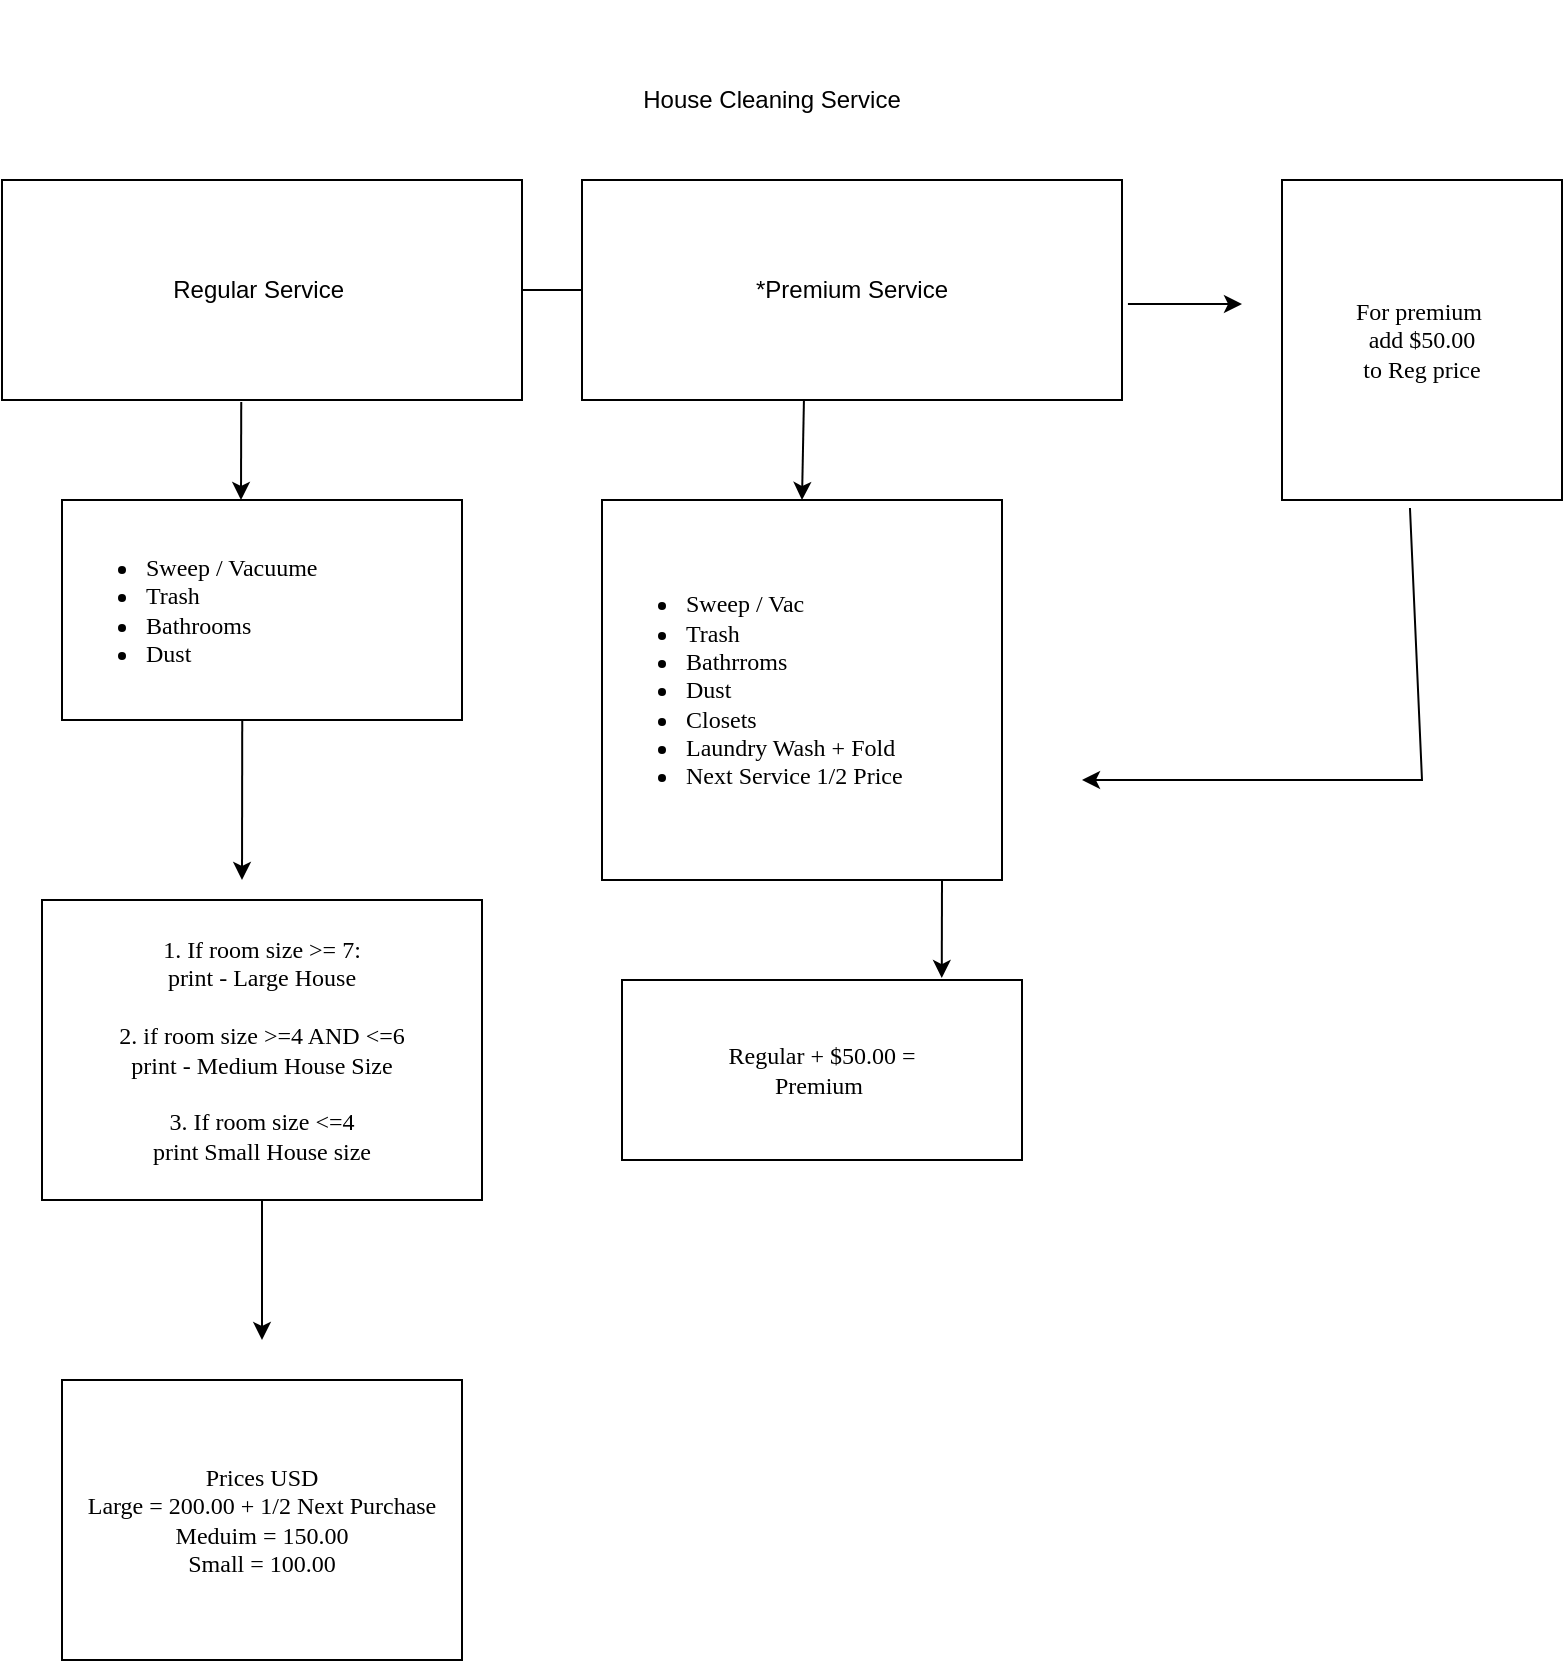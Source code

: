 <mxfile version="19.0.0" type="device"><diagram id="Y92X-7Ub9uaLo_iU4Fi1" name="Page-1"><mxGraphModel dx="1422" dy="2093" grid="1" gridSize="10" guides="1" tooltips="1" connect="1" arrows="1" fold="1" page="1" pageScale="1" pageWidth="850" pageHeight="1100" math="0" shadow="0"><root><mxCell id="0"/><mxCell id="1" parent="0"/><mxCell id="vRCbqcw5qJG4kSZCuo7Q-1" value="House Cleaning Service" style="text;html=1;strokeColor=none;fillColor=none;align=center;verticalAlign=middle;whiteSpace=wrap;rounded=0;" vertex="1" parent="1"><mxGeometry x="295" y="-10" width="260" height="100" as="geometry"/></mxCell><mxCell id="vRCbqcw5qJG4kSZCuo7Q-2" value="Regular Service&amp;nbsp;" style="rounded=0;whiteSpace=wrap;html=1;" vertex="1" parent="1"><mxGeometry x="40" y="80" width="260" height="110" as="geometry"/></mxCell><mxCell id="vRCbqcw5qJG4kSZCuo7Q-4" value="*Premium Service" style="rounded=0;whiteSpace=wrap;html=1;" vertex="1" parent="1"><mxGeometry x="330" y="80" width="270" height="110" as="geometry"/></mxCell><mxCell id="vRCbqcw5qJG4kSZCuo7Q-12" value="&lt;ul&gt;&lt;li&gt;Sweep / Vacuume&lt;/li&gt;&lt;li&gt;Trash&lt;/li&gt;&lt;li&gt;Bathrooms&lt;/li&gt;&lt;li&gt;Dust&lt;/li&gt;&lt;/ul&gt;" style="rounded=0;whiteSpace=wrap;html=1;fontFamily=Times New Roman;align=left;" vertex="1" parent="1"><mxGeometry x="70" y="240" width="200" height="110" as="geometry"/></mxCell><mxCell id="vRCbqcw5qJG4kSZCuo7Q-13" value="&lt;ul&gt;&lt;li&gt;Sweep / Vac&lt;/li&gt;&lt;li&gt;Trash&lt;/li&gt;&lt;li&gt;Bathrroms&lt;/li&gt;&lt;li&gt;Dust&lt;/li&gt;&lt;li&gt;Closets&lt;/li&gt;&lt;li&gt;Laundry Wash + Fold&lt;/li&gt;&lt;li&gt;Next Service 1/2 Price&amp;nbsp;&lt;/li&gt;&lt;/ul&gt;" style="rounded=0;whiteSpace=wrap;html=1;fontFamily=Times New Roman;align=left;" vertex="1" parent="1"><mxGeometry x="340" y="240" width="200" height="190" as="geometry"/></mxCell><mxCell id="vRCbqcw5qJG4kSZCuo7Q-16" value="" style="endArrow=classic;html=1;rounded=0;fontFamily=Times New Roman;exitX=0.411;exitY=1;exitDx=0;exitDy=0;exitPerimeter=0;" edge="1" parent="1" source="vRCbqcw5qJG4kSZCuo7Q-4"><mxGeometry width="50" height="50" relative="1" as="geometry"><mxPoint x="440" y="210" as="sourcePoint"/><mxPoint x="440" y="240" as="targetPoint"/></mxGeometry></mxCell><mxCell id="vRCbqcw5qJG4kSZCuo7Q-20" value="" style="endArrow=classic;html=1;rounded=0;fontFamily=Times New Roman;exitX=0.429;exitY=1.009;exitDx=0;exitDy=0;exitPerimeter=0;" edge="1" parent="1"><mxGeometry width="50" height="50" relative="1" as="geometry"><mxPoint x="159.62" y="190.99" as="sourcePoint"/><mxPoint x="159.5" y="240.0" as="targetPoint"/></mxGeometry></mxCell><mxCell id="vRCbqcw5qJG4kSZCuo7Q-23" value="" style="endArrow=classic;html=1;rounded=0;fontFamily=Times New Roman;exitX=0.429;exitY=1.009;exitDx=0;exitDy=0;exitPerimeter=0;" edge="1" parent="1"><mxGeometry width="50" height="50" relative="1" as="geometry"><mxPoint x="160.12" y="350" as="sourcePoint"/><mxPoint x="160" y="430" as="targetPoint"/></mxGeometry></mxCell><mxCell id="vRCbqcw5qJG4kSZCuo7Q-24" value="1. If room size &amp;gt;= 7:&lt;br&gt;print - Large House&lt;br&gt;&lt;br&gt;2. if room size &amp;gt;=4 AND &amp;lt;=6&lt;br&gt;print - Medium House Size&lt;br&gt;&lt;br&gt;3. If room size &amp;lt;=4&lt;br&gt;print Small House size" style="rounded=0;whiteSpace=wrap;html=1;fontFamily=Times New Roman;" vertex="1" parent="1"><mxGeometry x="60" y="440" width="220" height="150" as="geometry"/></mxCell><mxCell id="vRCbqcw5qJG4kSZCuo7Q-25" value="" style="endArrow=classic;html=1;rounded=0;fontFamily=Times New Roman;exitX=0.5;exitY=1;exitDx=0;exitDy=0;" edge="1" parent="1" source="vRCbqcw5qJG4kSZCuo7Q-24"><mxGeometry width="50" height="50" relative="1" as="geometry"><mxPoint x="160" y="680" as="sourcePoint"/><mxPoint x="170" y="660" as="targetPoint"/></mxGeometry></mxCell><mxCell id="vRCbqcw5qJG4kSZCuo7Q-26" value="Prices USD&lt;br&gt;Large = 200.00 + 1/2 Next Purchase&lt;br&gt;Meduim = 150.00&lt;br&gt;Small = 100.00" style="rounded=0;whiteSpace=wrap;html=1;fontFamily=Times New Roman;" vertex="1" parent="1"><mxGeometry x="70" y="680" width="200" height="140" as="geometry"/></mxCell><mxCell id="vRCbqcw5qJG4kSZCuo7Q-27" value="" style="endArrow=classic;html=1;rounded=0;fontFamily=Times New Roman;exitX=1.011;exitY=0.564;exitDx=0;exitDy=0;exitPerimeter=0;" edge="1" parent="1" source="vRCbqcw5qJG4kSZCuo7Q-4"><mxGeometry width="50" height="50" relative="1" as="geometry"><mxPoint x="750" y="130" as="sourcePoint"/><mxPoint x="660" y="142" as="targetPoint"/></mxGeometry></mxCell><mxCell id="vRCbqcw5qJG4kSZCuo7Q-28" value="For premium&amp;nbsp;&lt;br&gt;add $50.00&lt;br&gt;to Reg price" style="rounded=0;whiteSpace=wrap;html=1;fontFamily=Times New Roman;" vertex="1" parent="1"><mxGeometry x="680" y="80" width="140" height="160" as="geometry"/></mxCell><mxCell id="vRCbqcw5qJG4kSZCuo7Q-30" value="" style="endArrow=classic;html=1;rounded=0;fontFamily=Times New Roman;exitX=0.457;exitY=1.025;exitDx=0;exitDy=0;exitPerimeter=0;" edge="1" parent="1" source="vRCbqcw5qJG4kSZCuo7Q-28"><mxGeometry width="50" height="50" relative="1" as="geometry"><mxPoint x="750" y="260" as="sourcePoint"/><mxPoint x="580" y="380" as="targetPoint"/><Array as="points"><mxPoint x="750" y="380"/></Array></mxGeometry></mxCell><mxCell id="vRCbqcw5qJG4kSZCuo7Q-35" value="" style="endArrow=classic;html=1;rounded=0;fontFamily=Times New Roman;exitX=0.429;exitY=1.009;exitDx=0;exitDy=0;exitPerimeter=0;" edge="1" parent="1"><mxGeometry width="50" height="50" relative="1" as="geometry"><mxPoint x="510" y="430" as="sourcePoint"/><mxPoint x="509.88" y="479.01" as="targetPoint"/></mxGeometry></mxCell><mxCell id="vRCbqcw5qJG4kSZCuo7Q-36" value="Regular + $50.00 =&lt;br&gt;Premium&amp;nbsp;" style="rounded=0;whiteSpace=wrap;html=1;fontFamily=Times New Roman;" vertex="1" parent="1"><mxGeometry x="350" y="480" width="200" height="90" as="geometry"/></mxCell><mxCell id="vRCbqcw5qJG4kSZCuo7Q-39" value="" style="endArrow=none;html=1;rounded=0;fontFamily=Times New Roman;exitX=1;exitY=0.5;exitDx=0;exitDy=0;entryX=0;entryY=0.5;entryDx=0;entryDy=0;" edge="1" parent="1" source="vRCbqcw5qJG4kSZCuo7Q-2" target="vRCbqcw5qJG4kSZCuo7Q-4"><mxGeometry width="50" height="50" relative="1" as="geometry"><mxPoint x="300" y="220" as="sourcePoint"/><mxPoint x="320" y="210" as="targetPoint"/></mxGeometry></mxCell></root></mxGraphModel></diagram></mxfile>